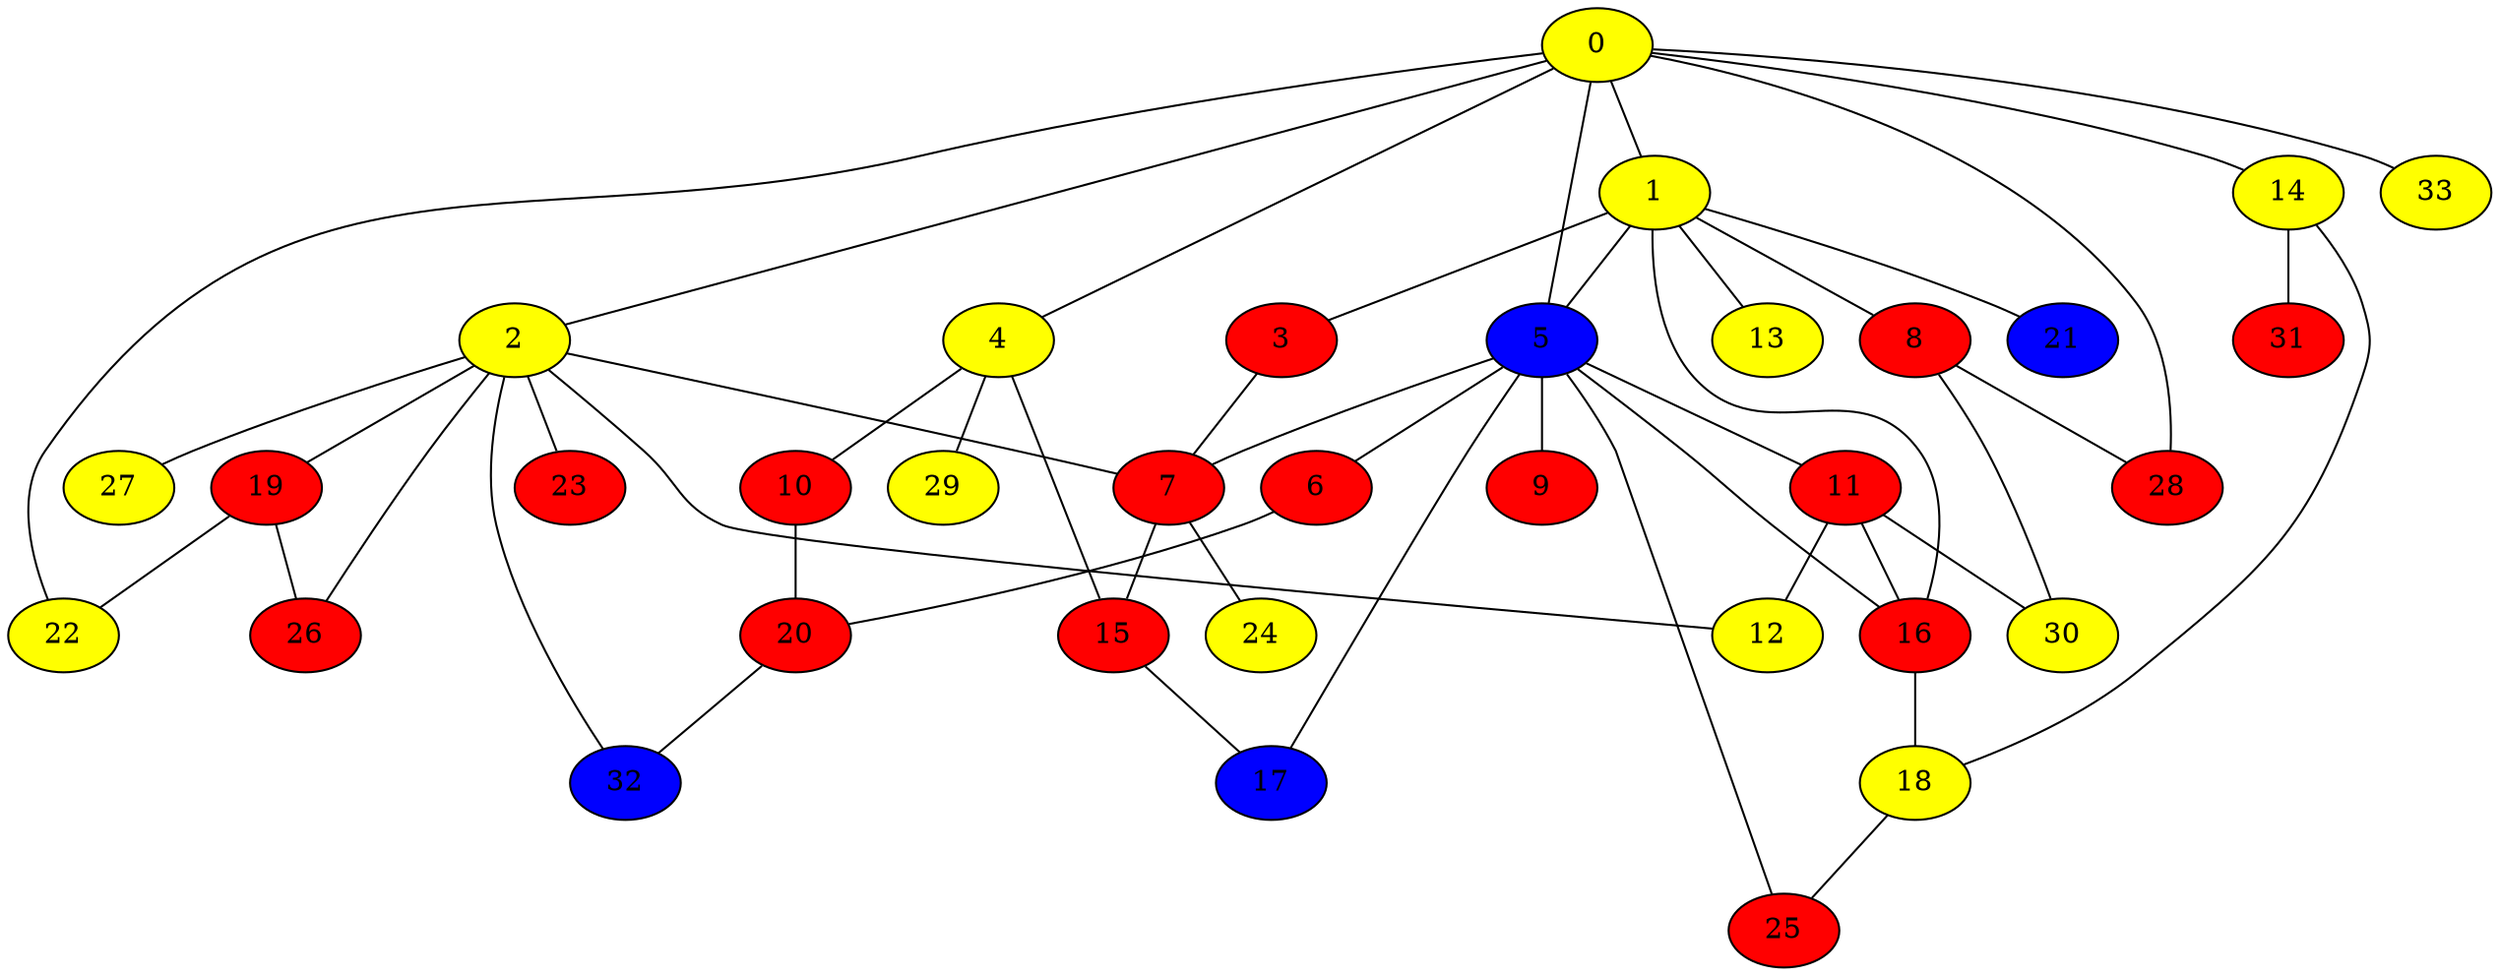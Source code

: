 graph {
0 [style = filled fillcolor = yellow];
1 [style = filled fillcolor = yellow];
2 [style = filled fillcolor = yellow];
3 [style = filled fillcolor = red];
4 [style = filled fillcolor = yellow];
5 [style = filled fillcolor = blue];
6 [style = filled fillcolor = red];
7 [style = filled fillcolor = red];
8 [style = filled fillcolor = red];
9 [style = filled fillcolor = red];
10 [style = filled fillcolor = red];
11 [style = filled fillcolor = red];
12 [style = filled fillcolor = yellow];
13 [style = filled fillcolor = yellow];
14 [style = filled fillcolor = yellow];
15 [style = filled fillcolor = red];
16 [style = filled fillcolor = red];
17 [style = filled fillcolor = blue];
18 [style = filled fillcolor = yellow];
19 [style = filled fillcolor = red];
20 [style = filled fillcolor = red];
21 [style = filled fillcolor = blue];
22 [style = filled fillcolor = yellow];
23 [style = filled fillcolor = red];
24 [style = filled fillcolor = yellow];
25 [style = filled fillcolor = red];
26 [style = filled fillcolor = red];
27 [style = filled fillcolor = yellow];
28 [style = filled fillcolor = red];
29 [style = filled fillcolor = yellow];
30 [style = filled fillcolor = yellow];
31 [style = filled fillcolor = red];
32 [style = filled fillcolor = blue];
33 [style = filled fillcolor = yellow];
0 -- 5;
0 -- 4;
0 -- 2;
0 -- 1;
0 -- 14;
0 -- 22;
0 -- 28;
0 -- 33;
1 -- 3;
1 -- 5;
1 -- 8;
1 -- 13;
1 -- 16;
1 -- 21;
2 -- 7;
2 -- 12;
2 -- 19;
2 -- 23;
2 -- 26;
2 -- 27;
2 -- 32;
3 -- 7;
4 -- 10;
4 -- 15;
4 -- 29;
5 -- 6;
5 -- 7;
5 -- 9;
5 -- 11;
5 -- 16;
5 -- 17;
5 -- 25;
6 -- 20;
7 -- 15;
7 -- 24;
8 -- 28;
8 -- 30;
10 -- 20;
11 -- 12;
11 -- 16;
11 -- 30;
14 -- 18;
14 -- 31;
15 -- 17;
16 -- 18;
18 -- 25;
19 -- 22;
19 -- 26;
20 -- 32;
}
